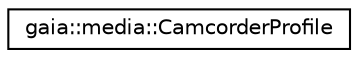 digraph G
{
  edge [fontname="Helvetica",fontsize="10",labelfontname="Helvetica",labelfontsize="10"];
  node [fontname="Helvetica",fontsize="10",shape=record];
  rankdir=LR;
  Node1 [label="gaia::media::CamcorderProfile",height=0.2,width=0.4,color="black", fillcolor="white", style="filled",URL="$d9/d5e/classgaia_1_1media_1_1_camcorder_profile.html",tooltip="The CamcorderProfile class is used to retrieve the predefined camcorder profile settings for camcorde..."];
}

